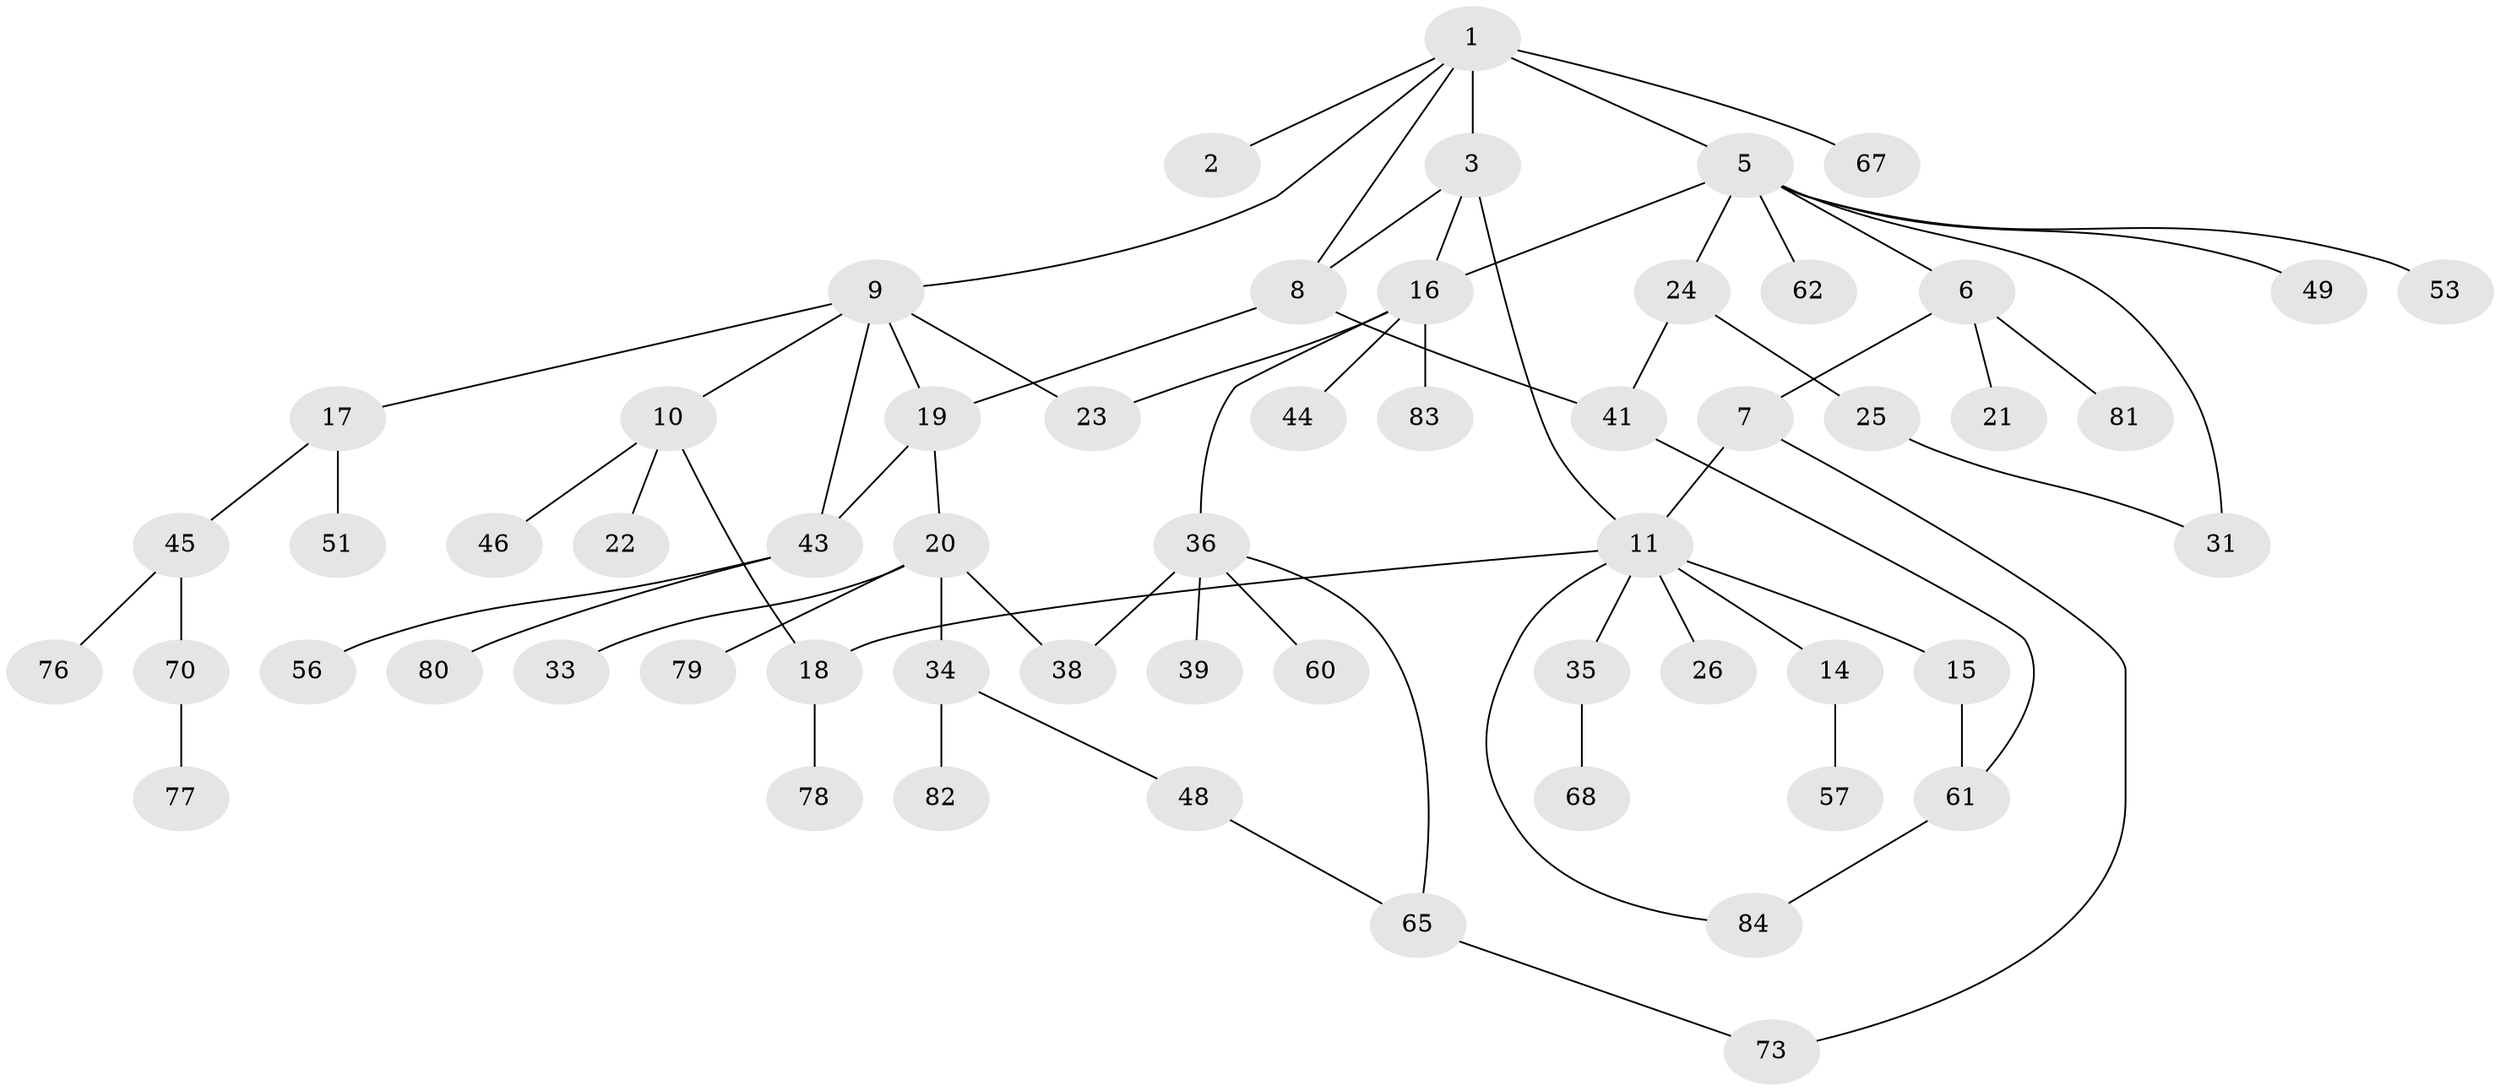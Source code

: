 // original degree distribution, {7: 0.023809523809523808, 1: 0.3333333333333333, 4: 0.11904761904761904, 2: 0.35714285714285715, 6: 0.023809523809523808, 5: 0.03571428571428571, 3: 0.10714285714285714}
// Generated by graph-tools (version 1.1) at 2025/41/03/06/25 10:41:29]
// undirected, 58 vertices, 71 edges
graph export_dot {
graph [start="1"]
  node [color=gray90,style=filled];
  1 [super="+4"];
  2;
  3;
  5 [super="+12"];
  6 [super="+63"];
  7 [super="+27"];
  8 [super="+52"];
  9 [super="+71"];
  10 [super="+37"];
  11 [super="+13"];
  14;
  15 [super="+28"];
  16 [super="+66"];
  17 [super="+30"];
  18 [super="+74"];
  19 [super="+40"];
  20 [super="+32"];
  21;
  22;
  23 [super="+64"];
  24 [super="+29"];
  25 [super="+69"];
  26;
  31;
  33 [super="+55"];
  34 [super="+47"];
  35;
  36 [super="+42"];
  38 [super="+54"];
  39;
  41;
  43 [super="+50"];
  44;
  45 [super="+59"];
  46;
  48 [super="+58"];
  49;
  51;
  53;
  56;
  57;
  60;
  61 [super="+75"];
  62;
  65;
  67;
  68;
  70 [super="+72"];
  73;
  76;
  77;
  78;
  79;
  80;
  81;
  82;
  83;
  84;
  1 -- 2;
  1 -- 3;
  1 -- 9;
  1 -- 67;
  1 -- 5 [weight=2];
  1 -- 8;
  3 -- 8;
  3 -- 11;
  3 -- 16;
  5 -- 6;
  5 -- 24;
  5 -- 16;
  5 -- 49;
  5 -- 53;
  5 -- 62;
  5 -- 31;
  6 -- 7;
  6 -- 21;
  6 -- 81;
  7 -- 73;
  7 -- 11;
  8 -- 41;
  8 -- 19;
  9 -- 10;
  9 -- 17;
  9 -- 19;
  9 -- 43;
  9 -- 23;
  10 -- 22;
  10 -- 46;
  10 -- 18;
  11 -- 15;
  11 -- 26;
  11 -- 35;
  11 -- 18;
  11 -- 84;
  11 -- 14;
  14 -- 57;
  15 -- 61;
  16 -- 23;
  16 -- 36;
  16 -- 44;
  16 -- 83;
  17 -- 45;
  17 -- 51;
  18 -- 78;
  19 -- 20;
  19 -- 43;
  20 -- 33;
  20 -- 79;
  20 -- 34;
  20 -- 38;
  24 -- 25;
  24 -- 41;
  25 -- 31;
  34 -- 48;
  34 -- 82;
  35 -- 68;
  36 -- 38;
  36 -- 39;
  36 -- 65;
  36 -- 60;
  41 -- 61;
  43 -- 56;
  43 -- 80;
  45 -- 76;
  45 -- 70;
  48 -- 65;
  61 -- 84;
  65 -- 73;
  70 -- 77;
}
